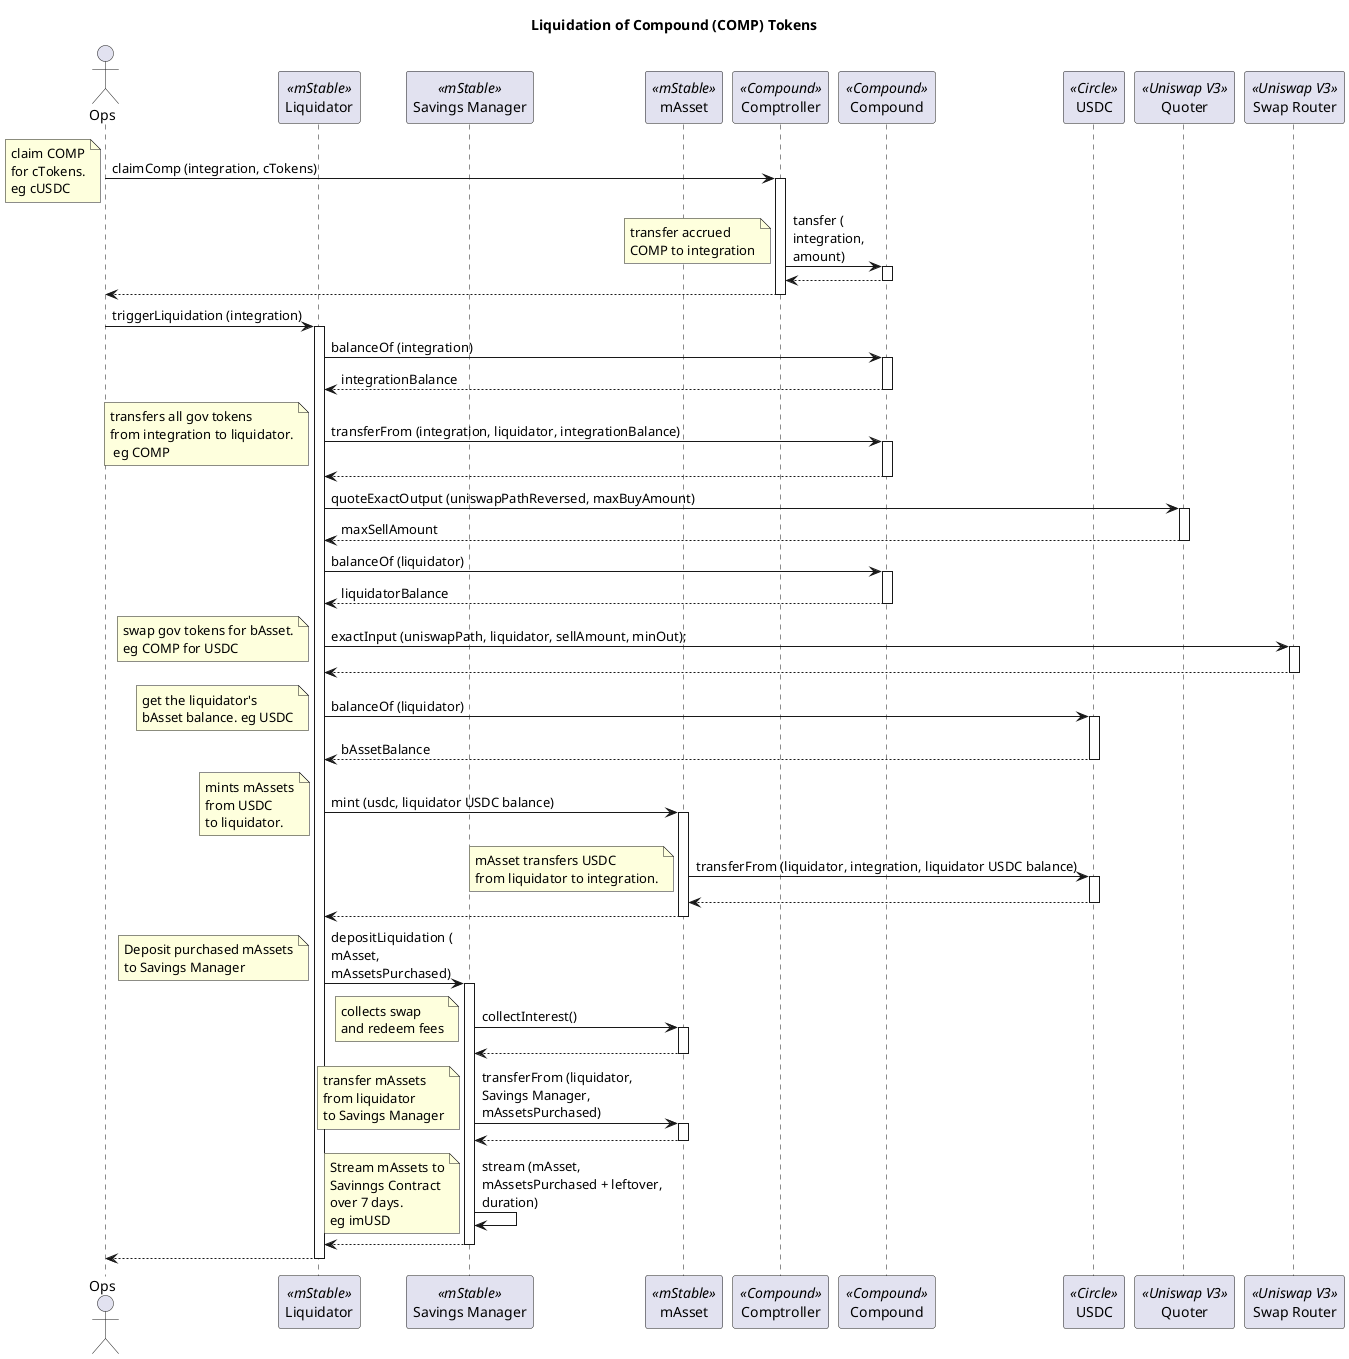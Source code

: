 @startuml

title "Liquidation of Compound (COMP) Tokens"
 
actor Ops as ops
participant "Liquidator" as liq <<mStable>>
participant "Savings Manager" as sm <<mStable>>
participant "mAsset" as mAsset <<mStable>>
participant "Comptroller" as ctroll <<Compound>>
participant "Compound" as comp <<Compound>>
participant "USDC" as usdc <<Circle>>
participant "Quoter" as quote <<Uniswap V3>>
participant "Swap Router" as uni <<Uniswap V3>>

ops -> ctroll : claimComp (integration, cTokens)
activate ctroll
note left : claim COMP\nfor cTokens.\neg cUSDC
ctroll -> comp : tansfer (\nintegration,\namount)
activate comp
note left : transfer accrued\nCOMP to integration
return
return

ops -> liq : triggerLiquidation (integration)
activate liq
liq -> comp : balanceOf (integration)
activate comp
return integrationBalance
liq -> comp : transferFrom (integration, liquidator, integrationBalance)
note left : transfers all gov tokens\nfrom integration to liquidator.\n eg COMP
activate comp
return
liq -> quote : quoteExactOutput (uniswapPathReversed, maxBuyAmount)
activate quote
return maxSellAmount

liq -> comp : balanceOf (liquidator)
activate comp
return liquidatorBalance


liq -> uni : exactInput (uniswapPath, liquidator, sellAmount, minOut);
activate uni
note left : swap gov tokens for bAsset.\neg COMP for USDC
return 

liq -> usdc : balanceOf (liquidator)
activate usdc
note left : get the liquidator's\nbAsset balance. eg USDC
return bAssetBalance

liq -> mAsset : mint (usdc, liquidator USDC balance)
activate mAsset
note left : mints mAssets\nfrom USDC\nto liquidator.
mAsset -> usdc : transferFrom (liquidator, integration, liquidator USDC balance)
activate usdc
note left : mAsset transfers USDC\nfrom liquidator to integration.
return
return

liq -> sm : depositLiquidation (\nmAsset,\nmAssetsPurchased)
activate sm
note left : Deposit purchased mAssets\nto Savings Manager
sm -> mAsset : collectInterest()
activate mAsset
note left : collects swap\nand redeem fees
return
sm -> mAsset : transferFrom (liquidator,\nSavings Manager,\nmAssetsPurchased)
activate mAsset
note left : transfer mAssets\nfrom liquidator\nto Savings Manager
return
sm -> sm : stream (mAsset,\nmAssetsPurchased + leftover,\nduration)
note left : Stream mAssets to\nSavinngs Contract\nover 7 days.\neg imUSD
return

return

@enduml
